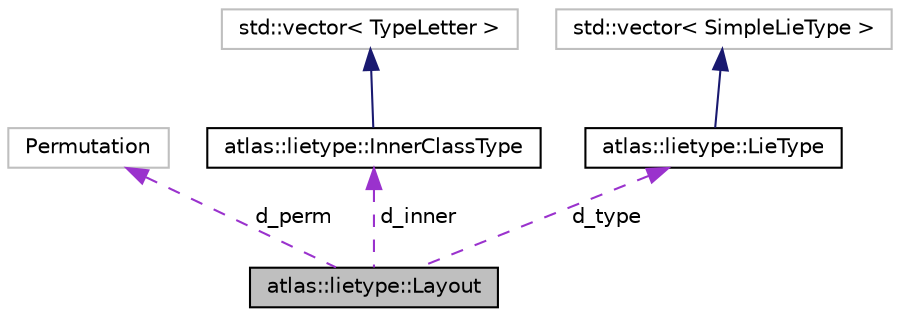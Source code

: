 digraph "atlas::lietype::Layout"
{
  edge [fontname="Helvetica",fontsize="10",labelfontname="Helvetica",labelfontsize="10"];
  node [fontname="Helvetica",fontsize="10",shape=record];
  Node1 [label="atlas::lietype::Layout",height=0.2,width=0.4,color="black", fillcolor="grey75", style="filled", fontcolor="black"];
  Node2 -> Node1 [dir="back",color="darkorchid3",fontsize="10",style="dashed",label=" d_perm" ,fontname="Helvetica"];
  Node2 [label="Permutation",height=0.2,width=0.4,color="grey75", fillcolor="white", style="filled"];
  Node3 -> Node1 [dir="back",color="darkorchid3",fontsize="10",style="dashed",label=" d_inner" ,fontname="Helvetica"];
  Node3 [label="atlas::lietype::InnerClassType",height=0.2,width=0.4,color="black", fillcolor="white", style="filled",URL="$structatlas_1_1lietype_1_1InnerClassType.html"];
  Node4 -> Node3 [dir="back",color="midnightblue",fontsize="10",style="solid",fontname="Helvetica"];
  Node4 [label="std::vector\< TypeLetter \>",height=0.2,width=0.4,color="grey75", fillcolor="white", style="filled"];
  Node5 -> Node1 [dir="back",color="darkorchid3",fontsize="10",style="dashed",label=" d_type" ,fontname="Helvetica"];
  Node5 [label="atlas::lietype::LieType",height=0.2,width=0.4,color="black", fillcolor="white", style="filled",URL="$structatlas_1_1lietype_1_1LieType.html"];
  Node6 -> Node5 [dir="back",color="midnightblue",fontsize="10",style="solid",fontname="Helvetica"];
  Node6 [label="std::vector\< SimpleLieType \>",height=0.2,width=0.4,color="grey75", fillcolor="white", style="filled"];
}
